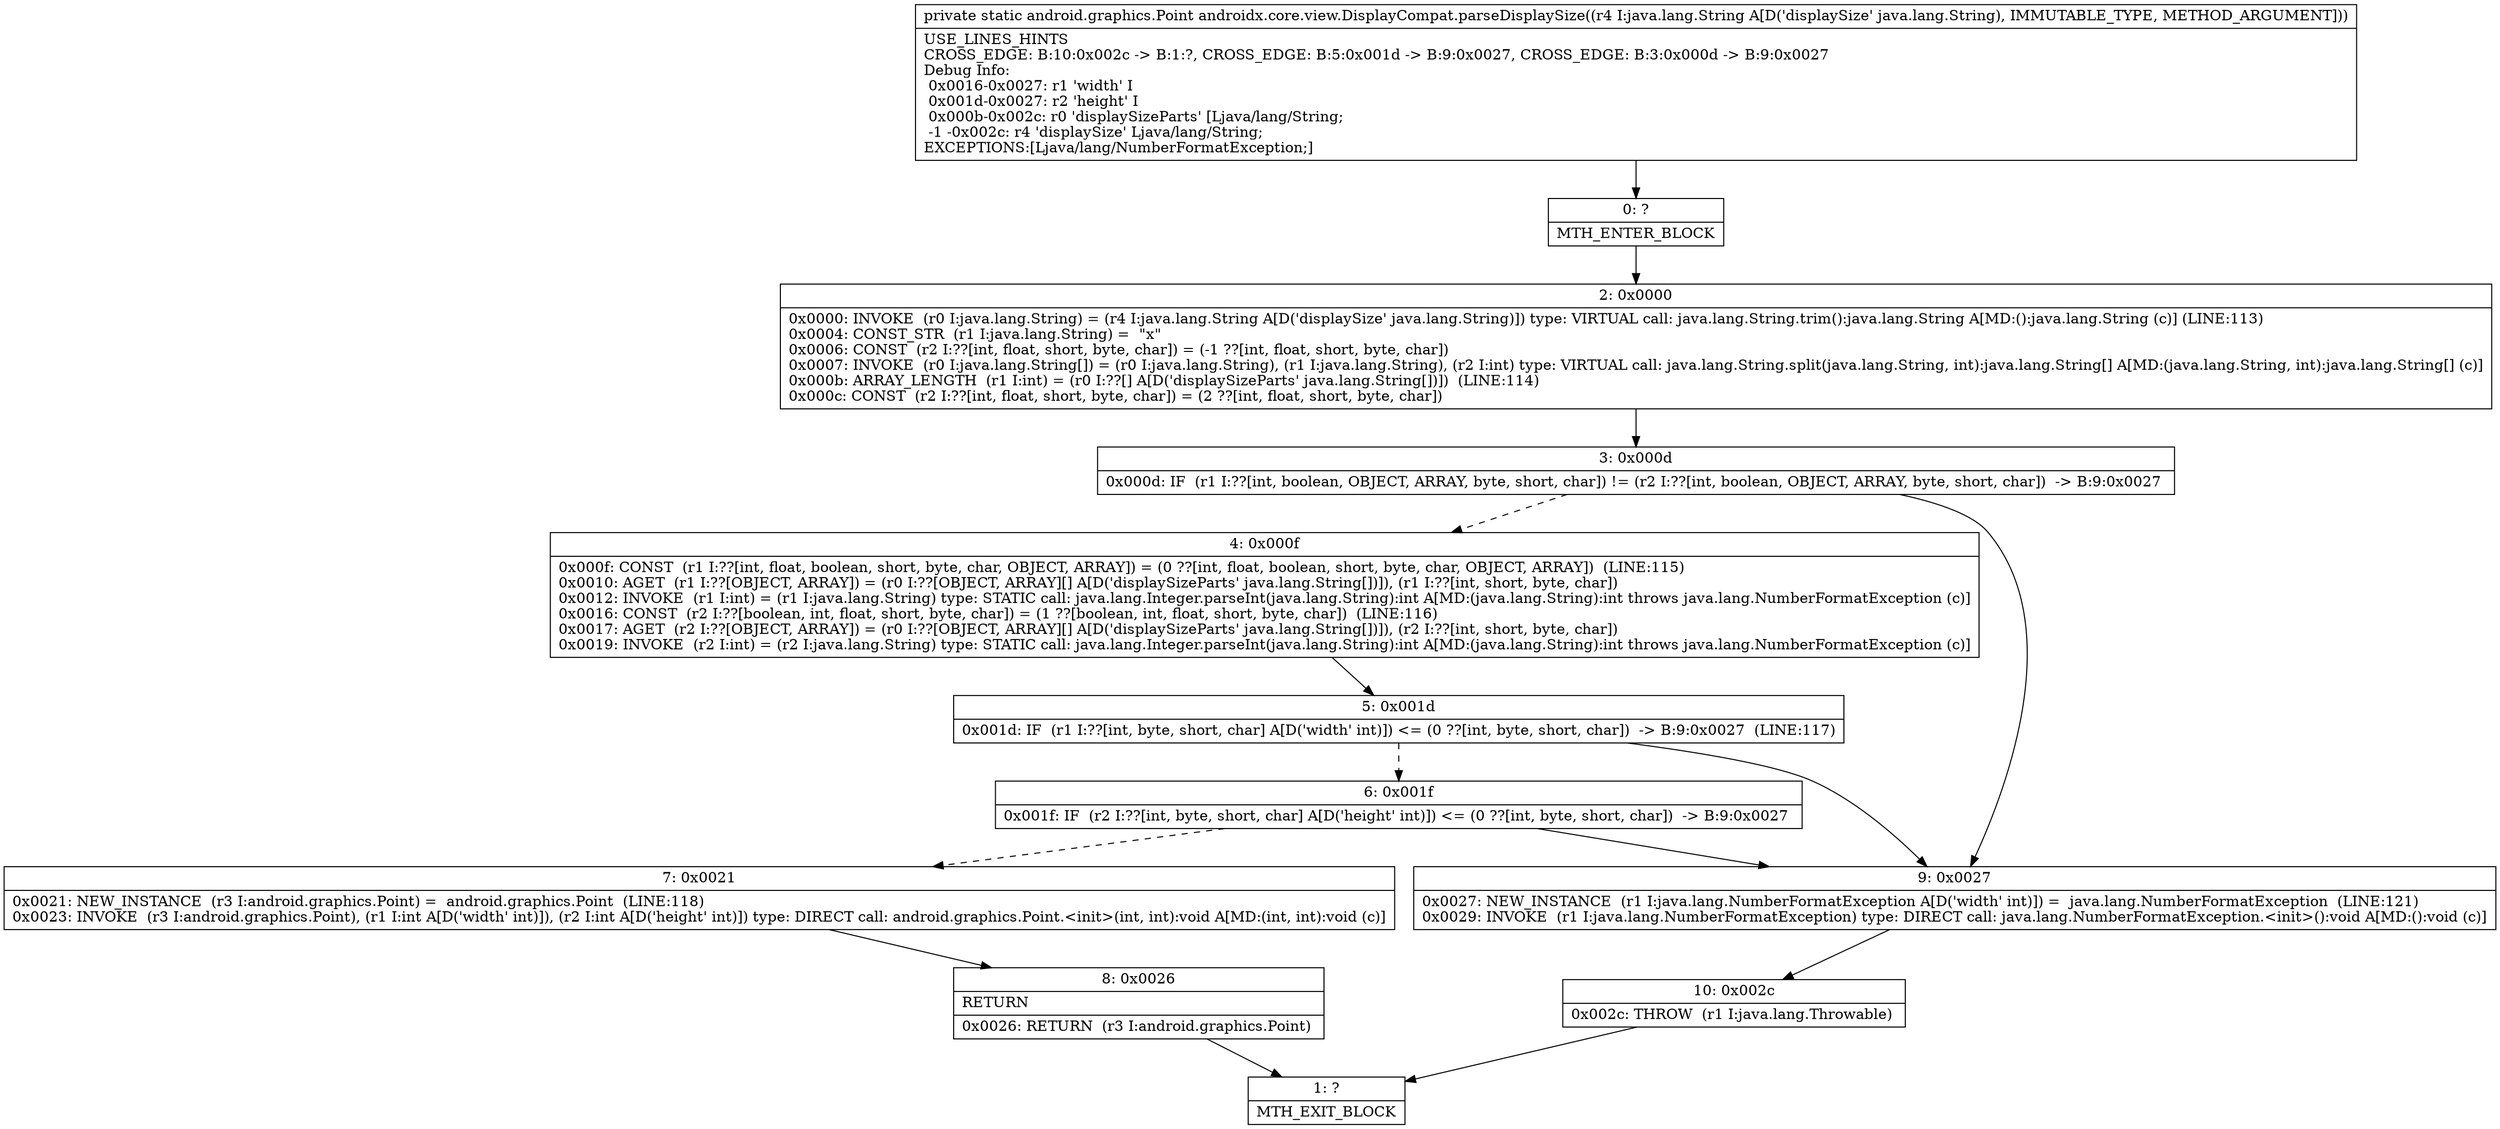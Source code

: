 digraph "CFG forandroidx.core.view.DisplayCompat.parseDisplaySize(Ljava\/lang\/String;)Landroid\/graphics\/Point;" {
Node_0 [shape=record,label="{0\:\ ?|MTH_ENTER_BLOCK\l}"];
Node_2 [shape=record,label="{2\:\ 0x0000|0x0000: INVOKE  (r0 I:java.lang.String) = (r4 I:java.lang.String A[D('displaySize' java.lang.String)]) type: VIRTUAL call: java.lang.String.trim():java.lang.String A[MD:():java.lang.String (c)] (LINE:113)\l0x0004: CONST_STR  (r1 I:java.lang.String) =  \"x\" \l0x0006: CONST  (r2 I:??[int, float, short, byte, char]) = (\-1 ??[int, float, short, byte, char]) \l0x0007: INVOKE  (r0 I:java.lang.String[]) = (r0 I:java.lang.String), (r1 I:java.lang.String), (r2 I:int) type: VIRTUAL call: java.lang.String.split(java.lang.String, int):java.lang.String[] A[MD:(java.lang.String, int):java.lang.String[] (c)]\l0x000b: ARRAY_LENGTH  (r1 I:int) = (r0 I:??[] A[D('displaySizeParts' java.lang.String[])])  (LINE:114)\l0x000c: CONST  (r2 I:??[int, float, short, byte, char]) = (2 ??[int, float, short, byte, char]) \l}"];
Node_3 [shape=record,label="{3\:\ 0x000d|0x000d: IF  (r1 I:??[int, boolean, OBJECT, ARRAY, byte, short, char]) != (r2 I:??[int, boolean, OBJECT, ARRAY, byte, short, char])  \-\> B:9:0x0027 \l}"];
Node_4 [shape=record,label="{4\:\ 0x000f|0x000f: CONST  (r1 I:??[int, float, boolean, short, byte, char, OBJECT, ARRAY]) = (0 ??[int, float, boolean, short, byte, char, OBJECT, ARRAY])  (LINE:115)\l0x0010: AGET  (r1 I:??[OBJECT, ARRAY]) = (r0 I:??[OBJECT, ARRAY][] A[D('displaySizeParts' java.lang.String[])]), (r1 I:??[int, short, byte, char]) \l0x0012: INVOKE  (r1 I:int) = (r1 I:java.lang.String) type: STATIC call: java.lang.Integer.parseInt(java.lang.String):int A[MD:(java.lang.String):int throws java.lang.NumberFormatException (c)]\l0x0016: CONST  (r2 I:??[boolean, int, float, short, byte, char]) = (1 ??[boolean, int, float, short, byte, char])  (LINE:116)\l0x0017: AGET  (r2 I:??[OBJECT, ARRAY]) = (r0 I:??[OBJECT, ARRAY][] A[D('displaySizeParts' java.lang.String[])]), (r2 I:??[int, short, byte, char]) \l0x0019: INVOKE  (r2 I:int) = (r2 I:java.lang.String) type: STATIC call: java.lang.Integer.parseInt(java.lang.String):int A[MD:(java.lang.String):int throws java.lang.NumberFormatException (c)]\l}"];
Node_5 [shape=record,label="{5\:\ 0x001d|0x001d: IF  (r1 I:??[int, byte, short, char] A[D('width' int)]) \<= (0 ??[int, byte, short, char])  \-\> B:9:0x0027  (LINE:117)\l}"];
Node_6 [shape=record,label="{6\:\ 0x001f|0x001f: IF  (r2 I:??[int, byte, short, char] A[D('height' int)]) \<= (0 ??[int, byte, short, char])  \-\> B:9:0x0027 \l}"];
Node_7 [shape=record,label="{7\:\ 0x0021|0x0021: NEW_INSTANCE  (r3 I:android.graphics.Point) =  android.graphics.Point  (LINE:118)\l0x0023: INVOKE  (r3 I:android.graphics.Point), (r1 I:int A[D('width' int)]), (r2 I:int A[D('height' int)]) type: DIRECT call: android.graphics.Point.\<init\>(int, int):void A[MD:(int, int):void (c)]\l}"];
Node_8 [shape=record,label="{8\:\ 0x0026|RETURN\l|0x0026: RETURN  (r3 I:android.graphics.Point) \l}"];
Node_1 [shape=record,label="{1\:\ ?|MTH_EXIT_BLOCK\l}"];
Node_9 [shape=record,label="{9\:\ 0x0027|0x0027: NEW_INSTANCE  (r1 I:java.lang.NumberFormatException A[D('width' int)]) =  java.lang.NumberFormatException  (LINE:121)\l0x0029: INVOKE  (r1 I:java.lang.NumberFormatException) type: DIRECT call: java.lang.NumberFormatException.\<init\>():void A[MD:():void (c)]\l}"];
Node_10 [shape=record,label="{10\:\ 0x002c|0x002c: THROW  (r1 I:java.lang.Throwable) \l}"];
MethodNode[shape=record,label="{private static android.graphics.Point androidx.core.view.DisplayCompat.parseDisplaySize((r4 I:java.lang.String A[D('displaySize' java.lang.String), IMMUTABLE_TYPE, METHOD_ARGUMENT]))  | USE_LINES_HINTS\lCROSS_EDGE: B:10:0x002c \-\> B:1:?, CROSS_EDGE: B:5:0x001d \-\> B:9:0x0027, CROSS_EDGE: B:3:0x000d \-\> B:9:0x0027\lDebug Info:\l  0x0016\-0x0027: r1 'width' I\l  0x001d\-0x0027: r2 'height' I\l  0x000b\-0x002c: r0 'displaySizeParts' [Ljava\/lang\/String;\l  \-1 \-0x002c: r4 'displaySize' Ljava\/lang\/String;\lEXCEPTIONS:[Ljava\/lang\/NumberFormatException;]\l}"];
MethodNode -> Node_0;Node_0 -> Node_2;
Node_2 -> Node_3;
Node_3 -> Node_4[style=dashed];
Node_3 -> Node_9;
Node_4 -> Node_5;
Node_5 -> Node_6[style=dashed];
Node_5 -> Node_9;
Node_6 -> Node_7[style=dashed];
Node_6 -> Node_9;
Node_7 -> Node_8;
Node_8 -> Node_1;
Node_9 -> Node_10;
Node_10 -> Node_1;
}

